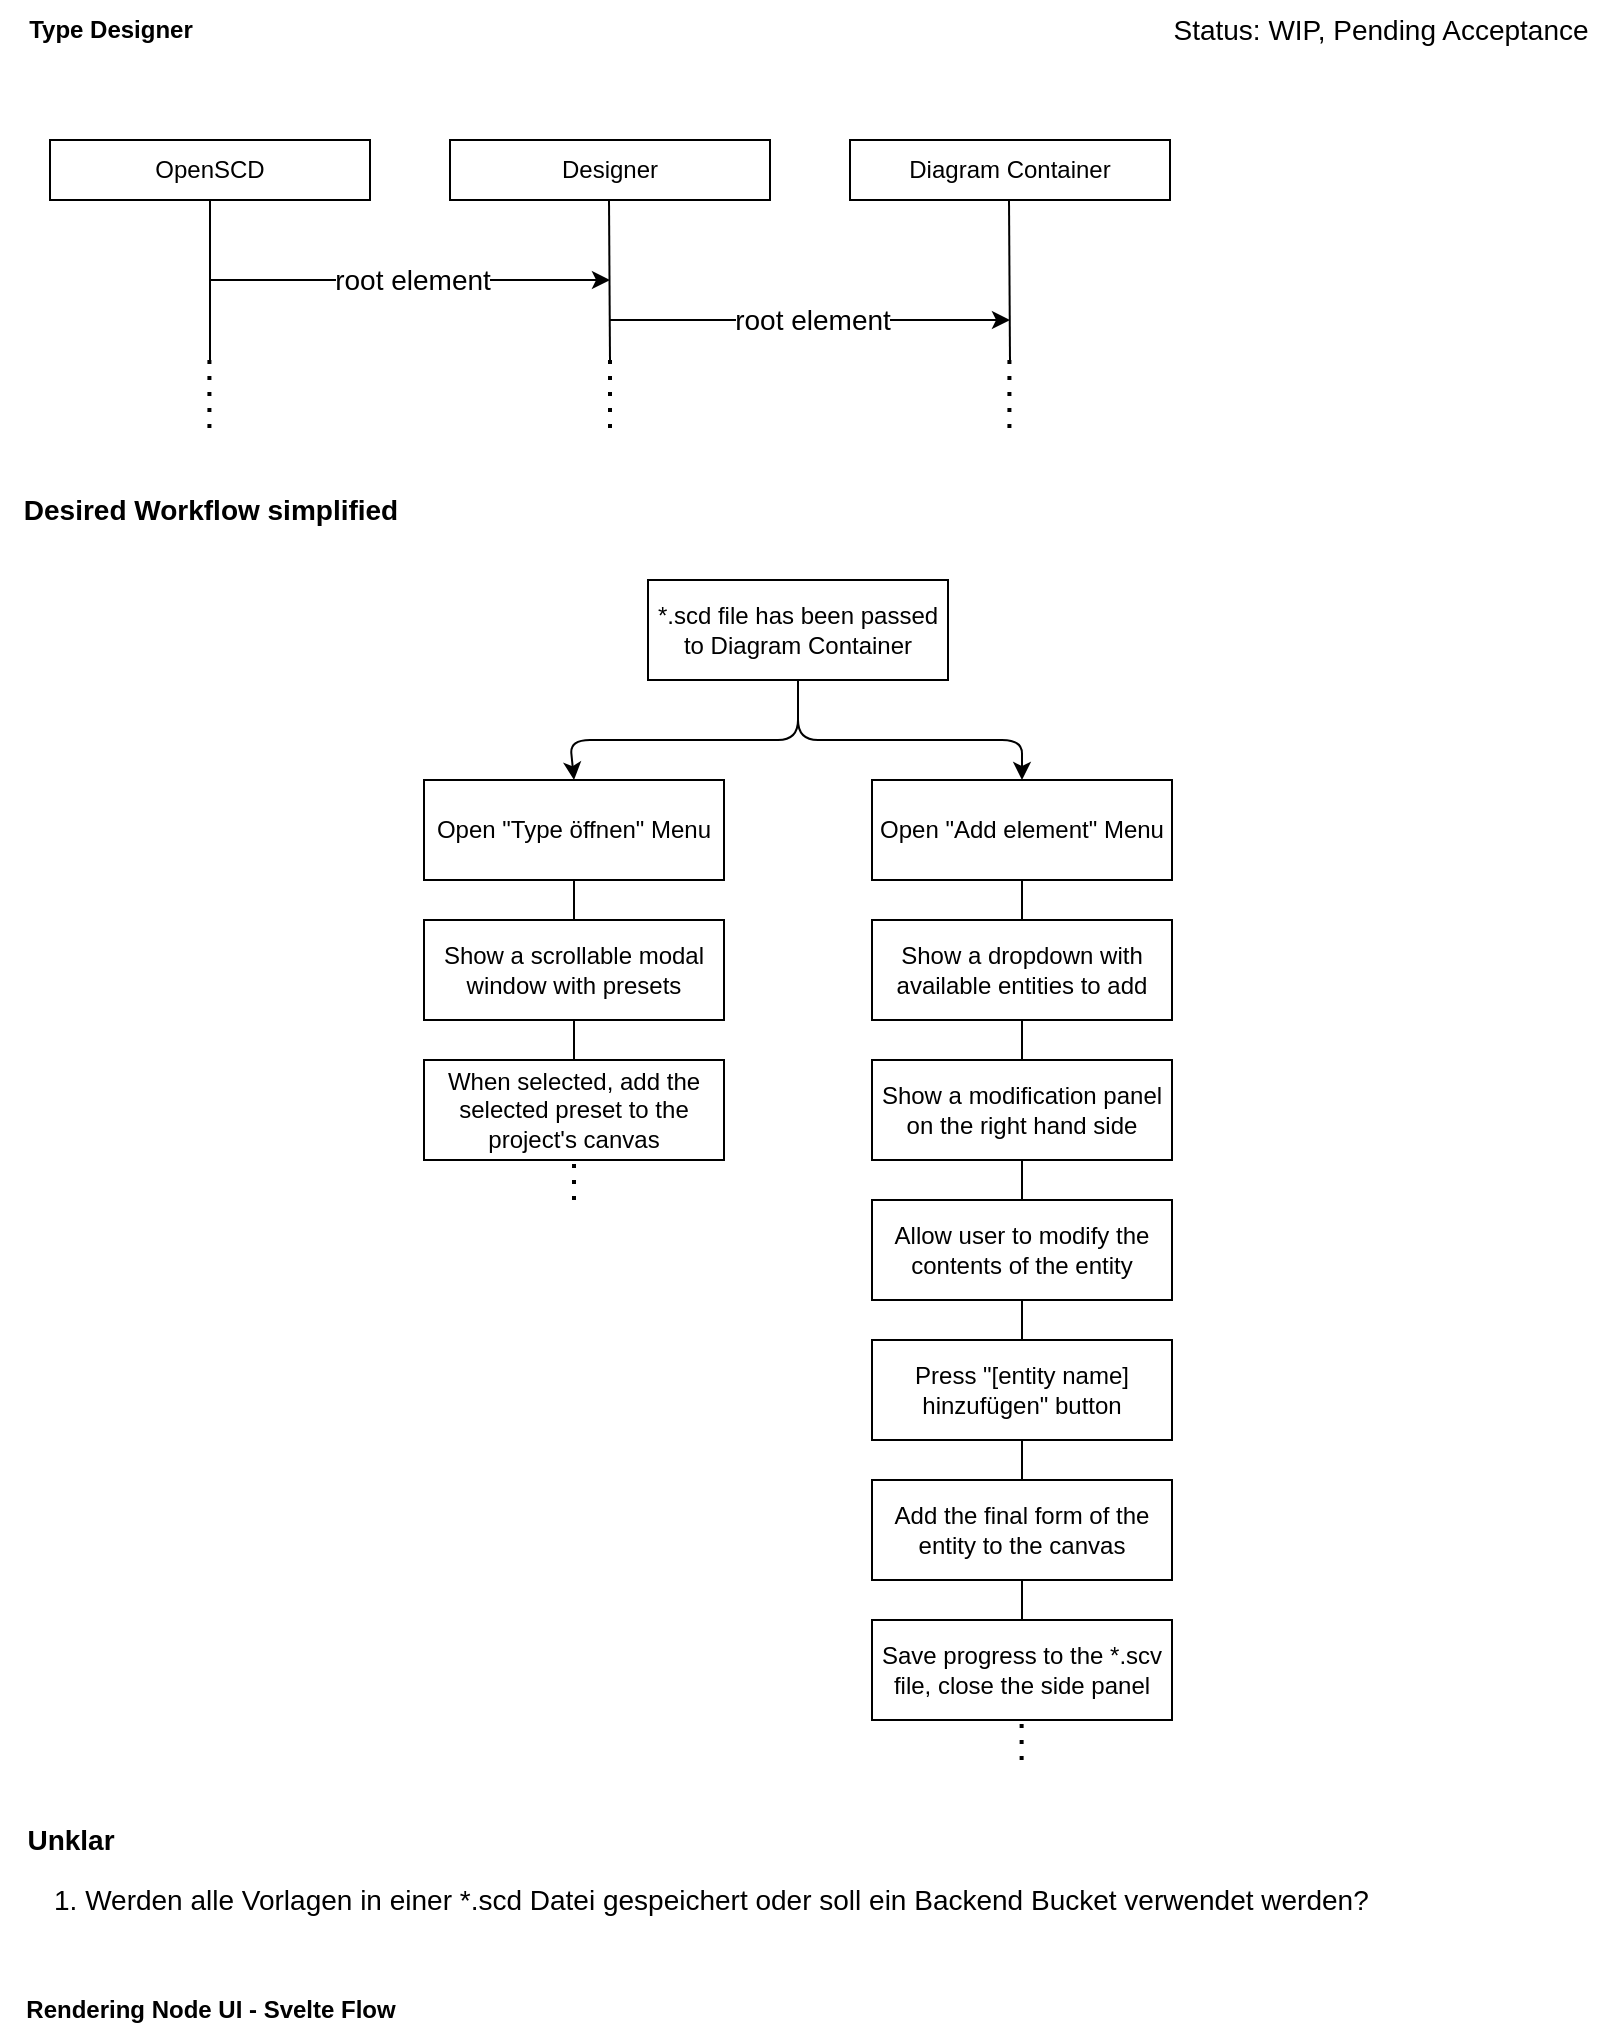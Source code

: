 <mxfile>
    <diagram id="S1wYbdk8mfqZzkpW5qxd" name="Page-1">
        <mxGraphModel dx="783" dy="652" grid="1" gridSize="10" guides="1" tooltips="1" connect="1" arrows="1" fold="1" page="1" pageScale="1" pageWidth="827" pageHeight="1169" math="0" shadow="0">
            <root>
                <mxCell id="0"/>
                <mxCell id="1" parent="0"/>
                <mxCell id="2" value="&lt;b&gt;Type Designer&lt;/b&gt;" style="text;html=1;align=center;verticalAlign=middle;resizable=0;points=[];autosize=1;strokeColor=none;fillColor=none;" parent="1" vertex="1">
                    <mxGeometry x="15" y="10" width="110" height="30" as="geometry"/>
                </mxCell>
                <mxCell id="4" value="OpenSCD" style="rounded=0;whiteSpace=wrap;html=1;" parent="1" vertex="1">
                    <mxGeometry x="40" y="80" width="160" height="30" as="geometry"/>
                </mxCell>
                <mxCell id="5" value="Designer" style="rounded=0;whiteSpace=wrap;html=1;" parent="1" vertex="1">
                    <mxGeometry x="240" y="80" width="160" height="30" as="geometry"/>
                </mxCell>
                <mxCell id="6" value="" style="endArrow=none;html=1;entryX=0.5;entryY=1;entryDx=0;entryDy=0;" parent="1" target="4" edge="1">
                    <mxGeometry width="50" height="50" relative="1" as="geometry">
                        <mxPoint x="120" y="190" as="sourcePoint"/>
                        <mxPoint x="560" y="400" as="targetPoint"/>
                    </mxGeometry>
                </mxCell>
                <mxCell id="7" value="" style="endArrow=none;html=1;entryX=0.5;entryY=1;entryDx=0;entryDy=0;" parent="1" edge="1">
                    <mxGeometry width="50" height="50" relative="1" as="geometry">
                        <mxPoint x="320" y="190" as="sourcePoint"/>
                        <mxPoint x="319.5" y="110" as="targetPoint"/>
                    </mxGeometry>
                </mxCell>
                <mxCell id="8" value="" style="endArrow=classic;html=1;" parent="1" edge="1">
                    <mxGeometry width="50" height="50" relative="1" as="geometry">
                        <mxPoint x="120" y="150" as="sourcePoint"/>
                        <mxPoint x="320" y="150" as="targetPoint"/>
                    </mxGeometry>
                </mxCell>
                <mxCell id="9" value="&lt;font style=&quot;font-size: 14px;&quot;&gt;root element&lt;/font&gt;" style="edgeLabel;html=1;align=center;verticalAlign=middle;resizable=0;points=[];" parent="8" vertex="1" connectable="0">
                    <mxGeometry x="-0.077" y="-2" relative="1" as="geometry">
                        <mxPoint x="8" y="-2" as="offset"/>
                    </mxGeometry>
                </mxCell>
                <mxCell id="11" value="Diagram Container" style="rounded=0;whiteSpace=wrap;html=1;" parent="1" vertex="1">
                    <mxGeometry x="440" y="80" width="160" height="30" as="geometry"/>
                </mxCell>
                <mxCell id="13" value="" style="endArrow=none;html=1;entryX=0.5;entryY=1;entryDx=0;entryDy=0;" parent="1" edge="1">
                    <mxGeometry width="50" height="50" relative="1" as="geometry">
                        <mxPoint x="520" y="190" as="sourcePoint"/>
                        <mxPoint x="519.5" y="110" as="targetPoint"/>
                    </mxGeometry>
                </mxCell>
                <mxCell id="14" value="" style="endArrow=classic;html=1;" parent="1" edge="1">
                    <mxGeometry width="50" height="50" relative="1" as="geometry">
                        <mxPoint x="320" y="170" as="sourcePoint"/>
                        <mxPoint x="520" y="170" as="targetPoint"/>
                    </mxGeometry>
                </mxCell>
                <mxCell id="15" value="&lt;font style=&quot;font-size: 14px;&quot;&gt;root element&lt;/font&gt;" style="edgeLabel;html=1;align=center;verticalAlign=middle;resizable=0;points=[];" parent="14" vertex="1" connectable="0">
                    <mxGeometry x="-0.077" y="-2" relative="1" as="geometry">
                        <mxPoint x="8" y="-2" as="offset"/>
                    </mxGeometry>
                </mxCell>
                <mxCell id="16" value="1. Werden alle Vorlagen in einer *.scd Datei gespeichert oder soll ein Backend Bucket verwendet werden?" style="text;html=1;align=left;verticalAlign=middle;resizable=0;points=[];autosize=1;strokeColor=none;fillColor=none;fontSize=14;" parent="1" vertex="1">
                    <mxGeometry x="40" y="945" width="680" height="30" as="geometry"/>
                </mxCell>
                <mxCell id="17" value="" style="endArrow=none;dashed=1;html=1;dashPattern=1 3;strokeWidth=2;fontSize=14;" parent="1" edge="1">
                    <mxGeometry width="50" height="50" relative="1" as="geometry">
                        <mxPoint x="320" y="190" as="sourcePoint"/>
                        <mxPoint x="320" y="230" as="targetPoint"/>
                    </mxGeometry>
                </mxCell>
                <mxCell id="22" value="" style="endArrow=none;dashed=1;html=1;dashPattern=1 3;strokeWidth=2;fontSize=14;" parent="1" edge="1">
                    <mxGeometry width="50" height="50" relative="1" as="geometry">
                        <mxPoint x="519.71" y="190" as="sourcePoint"/>
                        <mxPoint x="519.71" y="230" as="targetPoint"/>
                    </mxGeometry>
                </mxCell>
                <mxCell id="23" value="" style="endArrow=none;dashed=1;html=1;dashPattern=1 3;strokeWidth=2;fontSize=14;" parent="1" edge="1">
                    <mxGeometry width="50" height="50" relative="1" as="geometry">
                        <mxPoint x="119.71" y="190" as="sourcePoint"/>
                        <mxPoint x="119.71" y="230" as="targetPoint"/>
                    </mxGeometry>
                </mxCell>
                <mxCell id="31" value="" style="edgeStyle=none;html=1;fontSize=14;endArrow=none;startArrow=none;" parent="1" source="25" target="27" edge="1">
                    <mxGeometry relative="1" as="geometry">
                        <mxPoint x="302" y="380" as="sourcePoint"/>
                        <mxPoint x="302" y="610" as="targetPoint"/>
                    </mxGeometry>
                </mxCell>
                <mxCell id="27" value="Show a scrollable modal window with presets" style="rounded=0;whiteSpace=wrap;html=1;" parent="1" vertex="1">
                    <mxGeometry x="227" y="470" width="150" height="50" as="geometry"/>
                </mxCell>
                <mxCell id="25" value="Open &quot;Type öffnen&quot; Menu" style="rounded=0;whiteSpace=wrap;html=1;" parent="1" vertex="1">
                    <mxGeometry x="227" y="400" width="150" height="50" as="geometry"/>
                </mxCell>
                <mxCell id="33" value="" style="edgeStyle=none;html=1;fontSize=14;endArrow=none;startArrow=none;" parent="1" source="27" target="28" edge="1">
                    <mxGeometry relative="1" as="geometry">
                        <mxPoint x="302" y="520" as="sourcePoint"/>
                        <mxPoint x="302" y="610" as="targetPoint"/>
                    </mxGeometry>
                </mxCell>
                <mxCell id="28" value="When selected, add the selected preset to the project's canvas" style="rounded=0;whiteSpace=wrap;html=1;" parent="1" vertex="1">
                    <mxGeometry x="227" y="540" width="150" height="50" as="geometry"/>
                </mxCell>
                <mxCell id="35" value="" style="endArrow=none;dashed=1;html=1;dashPattern=1 3;strokeWidth=2;fontSize=14;entryX=0.5;entryY=1;entryDx=0;entryDy=0;" parent="1" target="28" edge="1">
                    <mxGeometry width="50" height="50" relative="1" as="geometry">
                        <mxPoint x="302" y="610" as="sourcePoint"/>
                        <mxPoint x="367" y="560" as="targetPoint"/>
                    </mxGeometry>
                </mxCell>
                <mxCell id="37" value="" style="edgeStyle=none;html=1;fontSize=14;endArrow=none;startArrow=none;" parent="1" source="40" target="38" edge="1">
                    <mxGeometry relative="1" as="geometry">
                        <mxPoint x="526" y="380" as="sourcePoint"/>
                        <mxPoint x="526" y="610" as="targetPoint"/>
                    </mxGeometry>
                </mxCell>
                <mxCell id="38" value="Show a dropdown with available entities to add" style="rounded=0;whiteSpace=wrap;html=1;" parent="1" vertex="1">
                    <mxGeometry x="451" y="470" width="150" height="50" as="geometry"/>
                </mxCell>
                <mxCell id="40" value="Open &quot;Add element&quot; Menu" style="rounded=0;whiteSpace=wrap;html=1;" parent="1" vertex="1">
                    <mxGeometry x="451" y="400" width="150" height="50" as="geometry"/>
                </mxCell>
                <mxCell id="41" value="" style="edgeStyle=none;html=1;fontSize=14;endArrow=none;startArrow=none;" parent="1" source="38" edge="1">
                    <mxGeometry relative="1" as="geometry">
                        <mxPoint x="526" y="520" as="sourcePoint"/>
                        <mxPoint x="526" y="540" as="targetPoint"/>
                    </mxGeometry>
                </mxCell>
                <mxCell id="45" value="Show a modification panel on the right hand side" style="rounded=0;whiteSpace=wrap;html=1;" parent="1" vertex="1">
                    <mxGeometry x="451" y="540" width="150" height="50" as="geometry"/>
                </mxCell>
                <mxCell id="46" value="" style="edgeStyle=none;html=1;fontSize=14;endArrow=none;startArrow=none;" parent="1" source="45" target="47" edge="1">
                    <mxGeometry relative="1" as="geometry">
                        <mxPoint x="526" y="590" as="sourcePoint"/>
                        <mxPoint x="526" y="680" as="targetPoint"/>
                    </mxGeometry>
                </mxCell>
                <mxCell id="47" value="Allow user to modify the contents of the entity" style="rounded=0;whiteSpace=wrap;html=1;" parent="1" vertex="1">
                    <mxGeometry x="451" y="610" width="150" height="50" as="geometry"/>
                </mxCell>
                <mxCell id="48" value="" style="edgeStyle=none;html=1;fontSize=14;endArrow=none;startArrow=none;" parent="1" target="49" edge="1">
                    <mxGeometry relative="1" as="geometry">
                        <mxPoint x="526" y="660" as="sourcePoint"/>
                        <mxPoint x="526" y="820" as="targetPoint"/>
                    </mxGeometry>
                </mxCell>
                <mxCell id="49" value="Press &quot;[entity name] hinzufügen&quot; button" style="rounded=0;whiteSpace=wrap;html=1;" parent="1" vertex="1">
                    <mxGeometry x="451" y="680" width="150" height="50" as="geometry"/>
                </mxCell>
                <mxCell id="50" value="" style="edgeStyle=none;html=1;fontSize=14;endArrow=none;startArrow=none;" parent="1" source="49" target="51" edge="1">
                    <mxGeometry relative="1" as="geometry">
                        <mxPoint x="526" y="730" as="sourcePoint"/>
                        <mxPoint x="526" y="820" as="targetPoint"/>
                    </mxGeometry>
                </mxCell>
                <mxCell id="51" value="Add the final form of the entity to the canvas" style="rounded=0;whiteSpace=wrap;html=1;" parent="1" vertex="1">
                    <mxGeometry x="451" y="750" width="150" height="50" as="geometry"/>
                </mxCell>
                <mxCell id="52" value="" style="edgeStyle=none;html=1;fontSize=14;endArrow=none;startArrow=none;" parent="1" target="53" edge="1">
                    <mxGeometry relative="1" as="geometry">
                        <mxPoint x="526" y="800" as="sourcePoint"/>
                        <mxPoint x="526" y="890" as="targetPoint"/>
                    </mxGeometry>
                </mxCell>
                <mxCell id="53" value="Save progress to the *.scv file, close the side panel" style="rounded=0;whiteSpace=wrap;html=1;" parent="1" vertex="1">
                    <mxGeometry x="451" y="820" width="150" height="50" as="geometry"/>
                </mxCell>
                <mxCell id="54" value="" style="endArrow=none;dashed=1;html=1;dashPattern=1 3;strokeWidth=2;fontSize=14;entryX=0.5;entryY=1;entryDx=0;entryDy=0;" parent="1" edge="1">
                    <mxGeometry width="50" height="50" relative="1" as="geometry">
                        <mxPoint x="525.81" y="890" as="sourcePoint"/>
                        <mxPoint x="525.81" y="870" as="targetPoint"/>
                    </mxGeometry>
                </mxCell>
                <mxCell id="55" value="&lt;b&gt;Desired Workflow simplified&lt;/b&gt;" style="text;html=1;align=center;verticalAlign=middle;resizable=0;points=[];autosize=1;strokeColor=none;fillColor=none;fontSize=14;" parent="1" vertex="1">
                    <mxGeometry x="15" y="250" width="210" height="30" as="geometry"/>
                </mxCell>
                <mxCell id="56" value="Status: WIP, Pending Acceptance" style="text;html=1;align=center;verticalAlign=middle;resizable=0;points=[];autosize=1;strokeColor=none;fillColor=none;fontSize=14;" parent="1" vertex="1">
                    <mxGeometry x="590" y="10" width="230" height="30" as="geometry"/>
                </mxCell>
                <mxCell id="57" value="*.scd file has been passed to Diagram Container" style="rounded=0;whiteSpace=wrap;html=1;" parent="1" vertex="1">
                    <mxGeometry x="339" y="300" width="150" height="50" as="geometry"/>
                </mxCell>
                <mxCell id="58" value="" style="endArrow=classic;html=1;fontSize=14;exitX=0.5;exitY=1;exitDx=0;exitDy=0;entryX=0.5;entryY=0;entryDx=0;entryDy=0;" parent="1" source="57" target="25" edge="1">
                    <mxGeometry width="50" height="50" relative="1" as="geometry">
                        <mxPoint x="600" y="600" as="sourcePoint"/>
                        <mxPoint x="650" y="550" as="targetPoint"/>
                        <Array as="points">
                            <mxPoint x="414" y="380"/>
                            <mxPoint x="300" y="380"/>
                        </Array>
                    </mxGeometry>
                </mxCell>
                <mxCell id="59" value="" style="endArrow=classic;html=1;fontSize=14;exitX=0.5;exitY=1;exitDx=0;exitDy=0;entryX=0.5;entryY=0;entryDx=0;entryDy=0;" parent="1" source="57" target="40" edge="1">
                    <mxGeometry width="50" height="50" relative="1" as="geometry">
                        <mxPoint x="424" y="360" as="sourcePoint"/>
                        <mxPoint x="312" y="410" as="targetPoint"/>
                        <Array as="points">
                            <mxPoint x="414" y="380"/>
                            <mxPoint x="526" y="380"/>
                        </Array>
                    </mxGeometry>
                </mxCell>
                <mxCell id="60" value="&lt;b&gt;Unklar&lt;/b&gt;" style="text;html=1;align=center;verticalAlign=middle;resizable=0;points=[];autosize=1;strokeColor=none;fillColor=none;fontSize=14;" parent="1" vertex="1">
                    <mxGeometry x="15" y="915" width="70" height="30" as="geometry"/>
                </mxCell>
                <mxCell id="62" value="&lt;b&gt;Rendering Node UI - Svelte Flow&lt;/b&gt;" style="text;html=1;align=center;verticalAlign=middle;resizable=0;points=[];autosize=1;strokeColor=none;fillColor=none;" vertex="1" parent="1">
                    <mxGeometry x="15" y="1000" width="210" height="30" as="geometry"/>
                </mxCell>
            </root>
        </mxGraphModel>
    </diagram>
</mxfile>